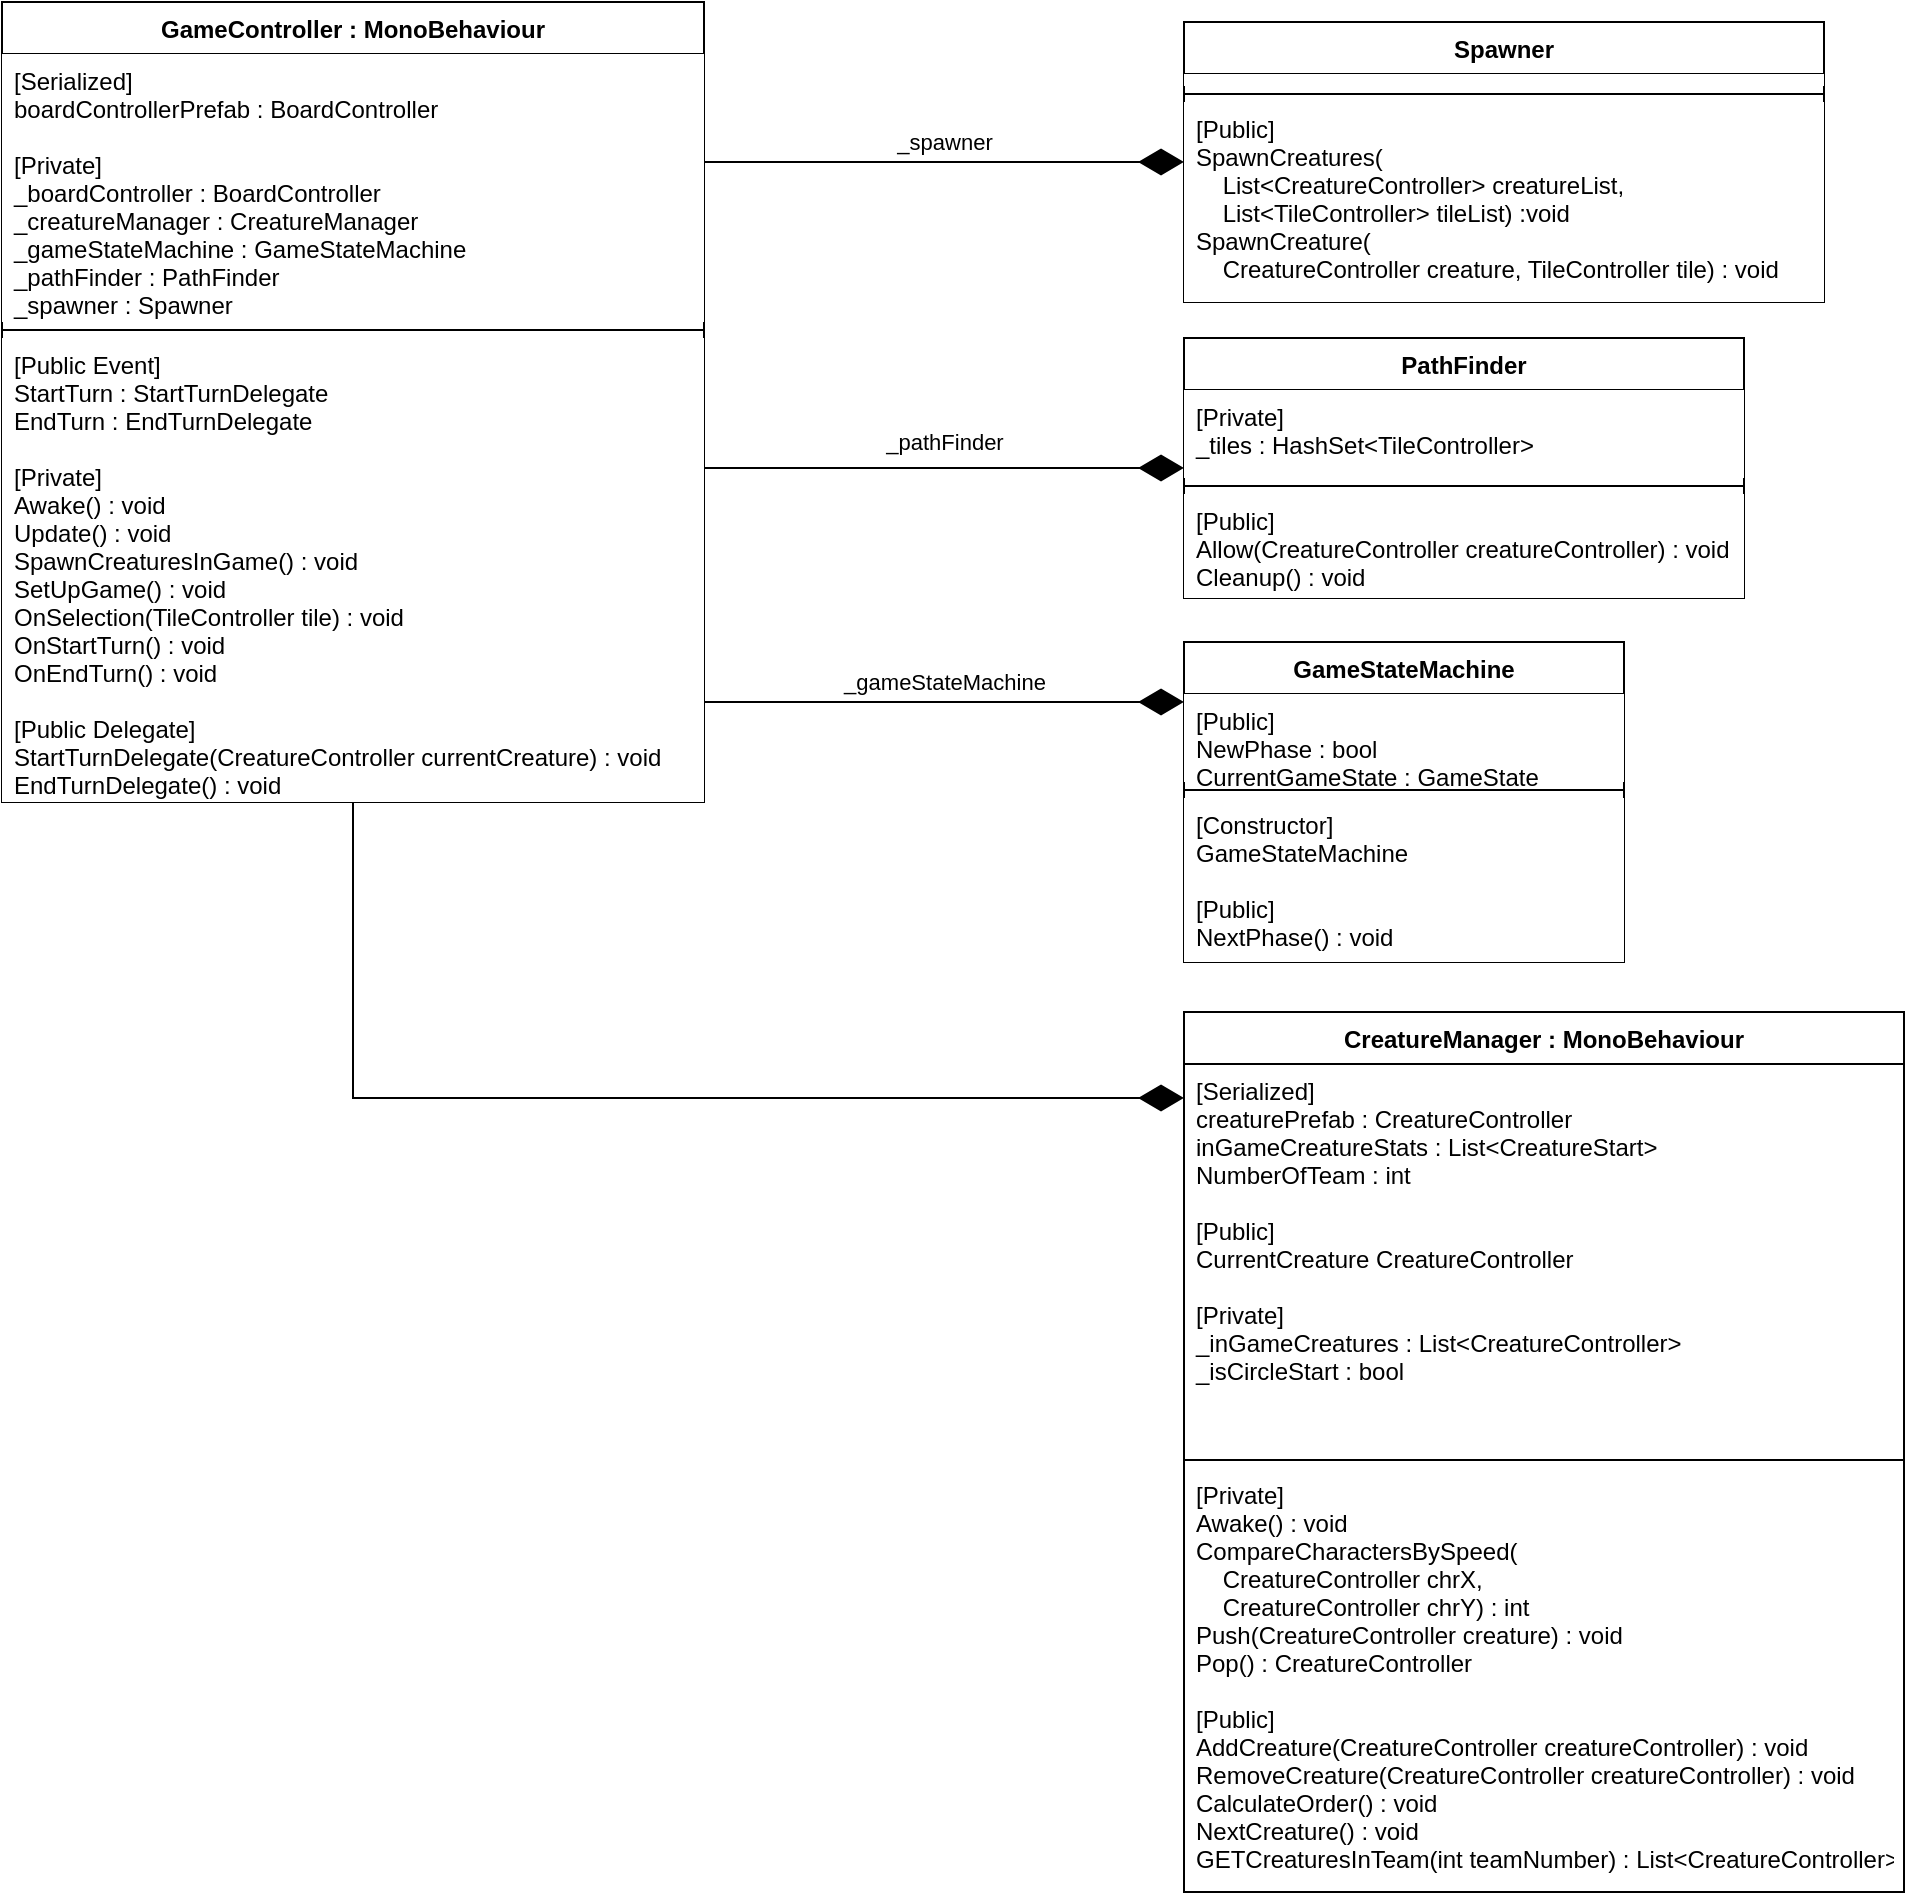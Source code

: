 <mxfile version="14.7.8" type="github">
  <diagram id="492CNQR9byqcyMjaMUjH" name="Page-1">
    <mxGraphModel dx="1673" dy="1038" grid="1" gridSize="10" guides="1" tooltips="1" connect="1" arrows="1" fold="1" page="1" pageScale="1" pageWidth="827" pageHeight="1169" math="0" shadow="0">
      <root>
        <mxCell id="0" />
        <mxCell id="1" parent="0" />
        <mxCell id="Y33aKjas0IExECUo-_7N-13" value="_spawner" style="edgeStyle=orthogonalEdgeStyle;rounded=0;orthogonalLoop=1;jettySize=auto;html=1;endArrow=diamondThin;endFill=1;startSize=20;endSize=20;" edge="1" parent="1" source="Y33aKjas0IExECUo-_7N-1" target="Y33aKjas0IExECUo-_7N-9">
          <mxGeometry y="10" relative="1" as="geometry">
            <Array as="points">
              <mxPoint x="620" y="160" />
              <mxPoint x="620" y="160" />
            </Array>
            <mxPoint as="offset" />
          </mxGeometry>
        </mxCell>
        <mxCell id="Y33aKjas0IExECUo-_7N-18" value="_pathFinder" style="edgeStyle=orthogonalEdgeStyle;rounded=0;orthogonalLoop=1;jettySize=auto;html=1;endArrow=diamondThin;endFill=1;startSize=20;endSize=20;" edge="1" parent="1" source="Y33aKjas0IExECUo-_7N-1" target="Y33aKjas0IExECUo-_7N-14">
          <mxGeometry y="13" relative="1" as="geometry">
            <Array as="points">
              <mxPoint x="610" y="313" />
              <mxPoint x="610" y="313" />
            </Array>
            <mxPoint as="offset" />
          </mxGeometry>
        </mxCell>
        <mxCell id="Y33aKjas0IExECUo-_7N-27" value="_gameStateMachine" style="edgeStyle=orthogonalEdgeStyle;rounded=0;orthogonalLoop=1;jettySize=auto;html=1;endArrow=diamondThin;endFill=1;startSize=20;endSize=20;" edge="1" parent="1" source="Y33aKjas0IExECUo-_7N-1" target="Y33aKjas0IExECUo-_7N-19">
          <mxGeometry y="10" relative="1" as="geometry">
            <Array as="points">
              <mxPoint x="740" y="430" />
              <mxPoint x="740" y="430" />
            </Array>
            <mxPoint as="offset" />
          </mxGeometry>
        </mxCell>
        <mxCell id="Y33aKjas0IExECUo-_7N-32" style="edgeStyle=orthogonalEdgeStyle;rounded=0;orthogonalLoop=1;jettySize=auto;html=1;endArrow=diamondThin;endFill=1;startSize=20;endSize=20;" edge="1" parent="1" source="Y33aKjas0IExECUo-_7N-1" target="Y33aKjas0IExECUo-_7N-28">
          <mxGeometry relative="1" as="geometry">
            <Array as="points">
              <mxPoint x="375" y="628" />
            </Array>
          </mxGeometry>
        </mxCell>
        <mxCell id="Y33aKjas0IExECUo-_7N-1" value="GameController : MonoBehaviour" style="swimlane;fontStyle=1;align=center;verticalAlign=top;childLayout=stackLayout;horizontal=1;startSize=26;horizontalStack=0;resizeParent=1;resizeParentMax=0;resizeLast=0;collapsible=1;marginBottom=0;rounded=0;sketch=0;glass=0;" vertex="1" parent="1">
          <mxGeometry x="199" y="80" width="351" height="400" as="geometry">
            <mxRectangle x="199" y="200" width="220" height="26" as="alternateBounds" />
          </mxGeometry>
        </mxCell>
        <mxCell id="Y33aKjas0IExECUo-_7N-2" value="[Serialized]&#xa;boardControllerPrefab : BoardController&#xa;&#xa;[Private]&#xa;_boardController : BoardController&#xa;_creatureManager : CreatureManager&#xa;_gameStateMachine : GameStateMachine&#xa;_pathFinder : PathFinder&#xa;_spawner : Spawner&#xa;" style="text;strokeColor=none;align=left;verticalAlign=top;spacingLeft=4;spacingRight=4;overflow=hidden;rotatable=0;points=[[0,0.5],[1,0.5]];portConstraint=eastwest;labelBackgroundColor=none;fillColor=#ffffff;" vertex="1" parent="Y33aKjas0IExECUo-_7N-1">
          <mxGeometry y="26" width="351" height="134" as="geometry" />
        </mxCell>
        <mxCell id="Y33aKjas0IExECUo-_7N-3" value="" style="line;strokeWidth=1;align=left;verticalAlign=middle;spacingTop=-1;spacingLeft=3;spacingRight=3;rotatable=0;labelPosition=right;points=[];portConstraint=eastwest;" vertex="1" parent="Y33aKjas0IExECUo-_7N-1">
          <mxGeometry y="160" width="351" height="8" as="geometry" />
        </mxCell>
        <mxCell id="Y33aKjas0IExECUo-_7N-4" value="[Public Event]&#xa;StartTurn : StartTurnDelegate&#xa;EndTurn : EndTurnDelegate&#xa;&#xa;[Private]&#xa;Awake() : void&#xa;Update() : void&#xa;SpawnCreaturesInGame() : void&#xa;SetUpGame() : void&#xa;OnSelection(TileController tile) : void&#xa;OnStartTurn() : void&#xa;OnEndTurn() : void&#xa;&#xa;[Public Delegate]&#xa;StartTurnDelegate(CreatureController currentCreature) : void&#xa;EndTurnDelegate() : void&#xa;" style="text;strokeColor=none;align=left;verticalAlign=top;spacingLeft=4;spacingRight=4;overflow=hidden;rotatable=0;points=[[0,0.5],[1,0.5]];portConstraint=eastwest;fillColor=#ffffff;" vertex="1" parent="Y33aKjas0IExECUo-_7N-1">
          <mxGeometry y="168" width="351" height="232" as="geometry" />
        </mxCell>
        <mxCell id="Y33aKjas0IExECUo-_7N-9" value="Spawner" style="swimlane;fontStyle=1;align=center;verticalAlign=top;childLayout=stackLayout;horizontal=1;startSize=26;horizontalStack=0;resizeParent=1;resizeParentMax=0;resizeLast=0;collapsible=1;marginBottom=0;rounded=0;glass=0;labelBackgroundColor=none;sketch=0;" vertex="1" parent="1">
          <mxGeometry x="790" y="90" width="320" height="140" as="geometry" />
        </mxCell>
        <mxCell id="Y33aKjas0IExECUo-_7N-10" value="" style="text;strokeColor=none;align=left;verticalAlign=top;spacingLeft=4;spacingRight=4;overflow=hidden;rotatable=0;points=[[0,0.5],[1,0.5]];portConstraint=eastwest;fillColor=#ffffff;" vertex="1" parent="Y33aKjas0IExECUo-_7N-9">
          <mxGeometry y="26" width="320" height="6" as="geometry" />
        </mxCell>
        <mxCell id="Y33aKjas0IExECUo-_7N-11" value="" style="line;strokeWidth=1;align=left;verticalAlign=middle;spacingTop=-1;spacingLeft=3;spacingRight=3;rotatable=0;labelPosition=right;points=[];portConstraint=eastwest;" vertex="1" parent="Y33aKjas0IExECUo-_7N-9">
          <mxGeometry y="32" width="320" height="8" as="geometry" />
        </mxCell>
        <mxCell id="Y33aKjas0IExECUo-_7N-12" value="[Public]&#xa;SpawnCreatures(&#xa;    List&lt;CreatureController&gt; creatureList, &#xa;    List&lt;TileController&gt; tileList) :void&#xa;SpawnCreature(&#xa;    CreatureController creature, TileController tile) : void" style="text;strokeColor=none;align=left;verticalAlign=top;spacingLeft=4;spacingRight=4;overflow=hidden;rotatable=0;points=[[0,0.5],[1,0.5]];portConstraint=eastwest;fillColor=#ffffff;" vertex="1" parent="Y33aKjas0IExECUo-_7N-9">
          <mxGeometry y="40" width="320" height="100" as="geometry" />
        </mxCell>
        <mxCell id="Y33aKjas0IExECUo-_7N-14" value="PathFinder" style="swimlane;fontStyle=1;align=center;verticalAlign=top;childLayout=stackLayout;horizontal=1;startSize=26;horizontalStack=0;resizeParent=1;resizeParentMax=0;resizeLast=0;collapsible=1;marginBottom=0;rounded=0;glass=0;labelBackgroundColor=none;sketch=0;" vertex="1" parent="1">
          <mxGeometry x="790" y="248" width="280" height="130" as="geometry" />
        </mxCell>
        <mxCell id="Y33aKjas0IExECUo-_7N-15" value="[Private]&#xa;_tiles : HashSet&lt;TileController&gt;&#xa;" style="text;strokeColor=none;align=left;verticalAlign=top;spacingLeft=4;spacingRight=4;overflow=hidden;rotatable=0;points=[[0,0.5],[1,0.5]];portConstraint=eastwest;fillColor=#ffffff;" vertex="1" parent="Y33aKjas0IExECUo-_7N-14">
          <mxGeometry y="26" width="280" height="44" as="geometry" />
        </mxCell>
        <mxCell id="Y33aKjas0IExECUo-_7N-16" value="" style="line;strokeWidth=1;align=left;verticalAlign=middle;spacingTop=-1;spacingLeft=3;spacingRight=3;rotatable=0;labelPosition=right;points=[];portConstraint=eastwest;" vertex="1" parent="Y33aKjas0IExECUo-_7N-14">
          <mxGeometry y="70" width="280" height="8" as="geometry" />
        </mxCell>
        <mxCell id="Y33aKjas0IExECUo-_7N-17" value="[Public]&#xa;Allow(CreatureController creatureController) : void&#xa;Cleanup() : void&#xa;" style="text;strokeColor=none;align=left;verticalAlign=top;spacingLeft=4;spacingRight=4;overflow=hidden;rotatable=0;points=[[0,0.5],[1,0.5]];portConstraint=eastwest;fillColor=#ffffff;" vertex="1" parent="Y33aKjas0IExECUo-_7N-14">
          <mxGeometry y="78" width="280" height="52" as="geometry" />
        </mxCell>
        <mxCell id="Y33aKjas0IExECUo-_7N-19" value="GameStateMachine" style="swimlane;fontStyle=1;align=center;verticalAlign=top;childLayout=stackLayout;horizontal=1;startSize=26;horizontalStack=0;resizeParent=1;resizeParentMax=0;resizeLast=0;collapsible=1;marginBottom=0;rounded=0;glass=0;labelBackgroundColor=none;sketch=0;" vertex="1" parent="1">
          <mxGeometry x="790" y="400" width="220" height="160" as="geometry" />
        </mxCell>
        <mxCell id="Y33aKjas0IExECUo-_7N-20" value="[Public]&#xa;NewPhase : bool&#xa;CurrentGameState : GameState" style="text;strokeColor=none;align=left;verticalAlign=top;spacingLeft=4;spacingRight=4;overflow=hidden;rotatable=0;points=[[0,0.5],[1,0.5]];portConstraint=eastwest;fillColor=#ffffff;" vertex="1" parent="Y33aKjas0IExECUo-_7N-19">
          <mxGeometry y="26" width="220" height="44" as="geometry" />
        </mxCell>
        <mxCell id="Y33aKjas0IExECUo-_7N-21" value="" style="line;strokeWidth=1;align=left;verticalAlign=middle;spacingTop=-1;spacingLeft=3;spacingRight=3;rotatable=0;labelPosition=right;points=[];portConstraint=eastwest;" vertex="1" parent="Y33aKjas0IExECUo-_7N-19">
          <mxGeometry y="70" width="220" height="8" as="geometry" />
        </mxCell>
        <mxCell id="Y33aKjas0IExECUo-_7N-22" value="[Constructor]&#xa;GameStateMachine&#xa;&#xa;[Public]&#xa;NextPhase() : void&#xa;" style="text;strokeColor=none;align=left;verticalAlign=top;spacingLeft=4;spacingRight=4;overflow=hidden;rotatable=0;points=[[0,0.5],[1,0.5]];portConstraint=eastwest;fillColor=#ffffff;" vertex="1" parent="Y33aKjas0IExECUo-_7N-19">
          <mxGeometry y="78" width="220" height="82" as="geometry" />
        </mxCell>
        <mxCell id="Y33aKjas0IExECUo-_7N-28" value="CreatureManager : MonoBehaviour" style="swimlane;fontStyle=1;align=center;verticalAlign=top;childLayout=stackLayout;horizontal=1;startSize=26;horizontalStack=0;resizeParent=1;resizeParentMax=0;resizeLast=0;collapsible=1;marginBottom=0;rounded=0;glass=0;labelBackgroundColor=none;sketch=0;fillColor=#ffffff;" vertex="1" parent="1">
          <mxGeometry x="790" y="585" width="360" height="440" as="geometry" />
        </mxCell>
        <mxCell id="Y33aKjas0IExECUo-_7N-29" value="[Serialized]&#xa;creaturePrefab : CreatureController&#xa;inGameCreatureStats : List&lt;CreatureStart&gt;&#xa;NumberOfTeam : int&#xa;&#xa;[Public]&#xa;CurrentCreature CreatureController&#xa;&#xa;[Private]&#xa;_inGameCreatures : List&lt;CreatureController&gt;&#xa;_isCircleStart : bool&#xa;" style="text;strokeColor=none;fillColor=none;align=left;verticalAlign=top;spacingLeft=4;spacingRight=4;overflow=hidden;rotatable=0;points=[[0,0.5],[1,0.5]];portConstraint=eastwest;" vertex="1" parent="Y33aKjas0IExECUo-_7N-28">
          <mxGeometry y="26" width="360" height="194" as="geometry" />
        </mxCell>
        <mxCell id="Y33aKjas0IExECUo-_7N-30" value="" style="line;strokeWidth=1;fillColor=none;align=left;verticalAlign=middle;spacingTop=-1;spacingLeft=3;spacingRight=3;rotatable=0;labelPosition=right;points=[];portConstraint=eastwest;" vertex="1" parent="Y33aKjas0IExECUo-_7N-28">
          <mxGeometry y="220" width="360" height="8" as="geometry" />
        </mxCell>
        <mxCell id="Y33aKjas0IExECUo-_7N-31" value="[Private]&#xa;Awake() : void&#xa;CompareCharactersBySpeed(&#xa;    CreatureController chrX, &#xa;    CreatureController chrY) : int&#xa;Push(CreatureController creature) : void&#xa;Pop() : CreatureController&#xa;&#xa;[Public]&#xa;AddCreature(CreatureController creatureController) : void&#xa;RemoveCreature(CreatureController creatureController) : void&#xa;CalculateOrder() : void&#xa;NextCreature() : void&#xa;GETCreaturesInTeam(int teamNumber) : List&lt;CreatureController&gt;&#xa;" style="text;strokeColor=none;fillColor=none;align=left;verticalAlign=top;spacingLeft=4;spacingRight=4;overflow=hidden;rotatable=0;points=[[0,0.5],[1,0.5]];portConstraint=eastwest;" vertex="1" parent="Y33aKjas0IExECUo-_7N-28">
          <mxGeometry y="228" width="360" height="212" as="geometry" />
        </mxCell>
      </root>
    </mxGraphModel>
  </diagram>
</mxfile>

